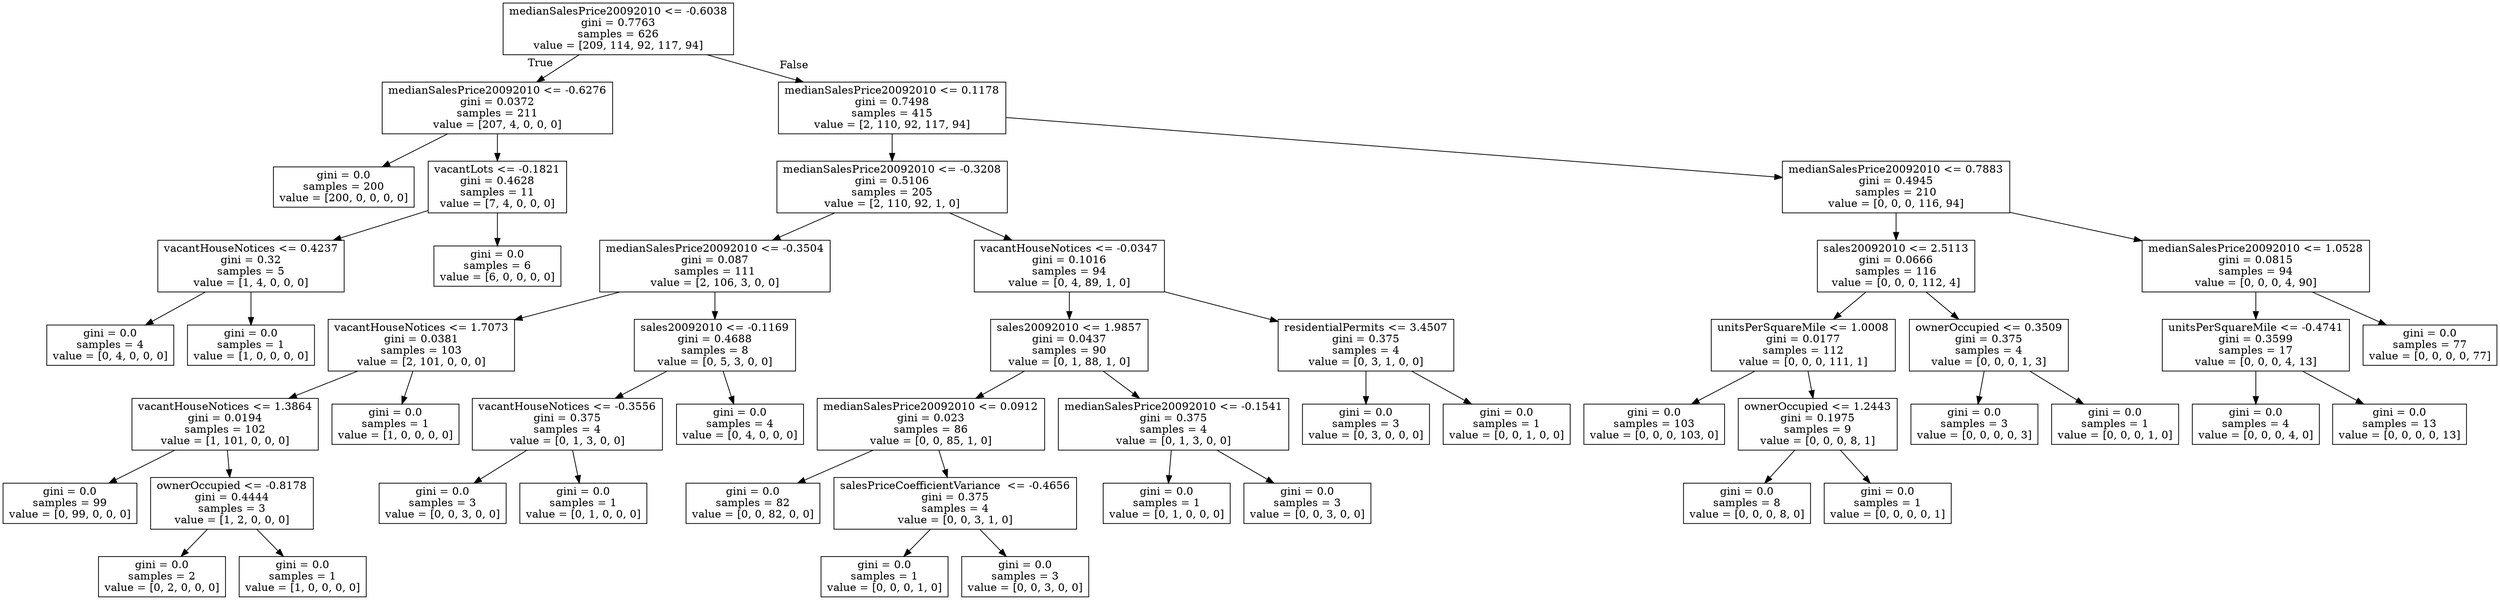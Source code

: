 digraph Tree {
node [shape=box] ;
0 [label="medianSalesPrice20092010 <= -0.6038\ngini = 0.7763\nsamples = 626\nvalue = [209, 114, 92, 117, 94]"] ;
1 [label="medianSalesPrice20092010 <= -0.6276\ngini = 0.0372\nsamples = 211\nvalue = [207, 4, 0, 0, 0]"] ;
0 -> 1 [labeldistance=2.5, labelangle=45, headlabel="True"] ;
2 [label="gini = 0.0\nsamples = 200\nvalue = [200, 0, 0, 0, 0]"] ;
1 -> 2 ;
3 [label="vacantLots <= -0.1821\ngini = 0.4628\nsamples = 11\nvalue = [7, 4, 0, 0, 0]"] ;
1 -> 3 ;
4 [label="vacantHouseNotices <= 0.4237\ngini = 0.32\nsamples = 5\nvalue = [1, 4, 0, 0, 0]"] ;
3 -> 4 ;
5 [label="gini = 0.0\nsamples = 4\nvalue = [0, 4, 0, 0, 0]"] ;
4 -> 5 ;
6 [label="gini = 0.0\nsamples = 1\nvalue = [1, 0, 0, 0, 0]"] ;
4 -> 6 ;
7 [label="gini = 0.0\nsamples = 6\nvalue = [6, 0, 0, 0, 0]"] ;
3 -> 7 ;
8 [label="medianSalesPrice20092010 <= 0.1178\ngini = 0.7498\nsamples = 415\nvalue = [2, 110, 92, 117, 94]"] ;
0 -> 8 [labeldistance=2.5, labelangle=-45, headlabel="False"] ;
9 [label="medianSalesPrice20092010 <= -0.3208\ngini = 0.5106\nsamples = 205\nvalue = [2, 110, 92, 1, 0]"] ;
8 -> 9 ;
10 [label="medianSalesPrice20092010 <= -0.3504\ngini = 0.087\nsamples = 111\nvalue = [2, 106, 3, 0, 0]"] ;
9 -> 10 ;
11 [label="vacantHouseNotices <= 1.7073\ngini = 0.0381\nsamples = 103\nvalue = [2, 101, 0, 0, 0]"] ;
10 -> 11 ;
12 [label="vacantHouseNotices <= 1.3864\ngini = 0.0194\nsamples = 102\nvalue = [1, 101, 0, 0, 0]"] ;
11 -> 12 ;
13 [label="gini = 0.0\nsamples = 99\nvalue = [0, 99, 0, 0, 0]"] ;
12 -> 13 ;
14 [label="ownerOccupied <= -0.8178\ngini = 0.4444\nsamples = 3\nvalue = [1, 2, 0, 0, 0]"] ;
12 -> 14 ;
15 [label="gini = 0.0\nsamples = 2\nvalue = [0, 2, 0, 0, 0]"] ;
14 -> 15 ;
16 [label="gini = 0.0\nsamples = 1\nvalue = [1, 0, 0, 0, 0]"] ;
14 -> 16 ;
17 [label="gini = 0.0\nsamples = 1\nvalue = [1, 0, 0, 0, 0]"] ;
11 -> 17 ;
18 [label="sales20092010 <= -0.1169\ngini = 0.4688\nsamples = 8\nvalue = [0, 5, 3, 0, 0]"] ;
10 -> 18 ;
19 [label="vacantHouseNotices <= -0.3556\ngini = 0.375\nsamples = 4\nvalue = [0, 1, 3, 0, 0]"] ;
18 -> 19 ;
20 [label="gini = 0.0\nsamples = 3\nvalue = [0, 0, 3, 0, 0]"] ;
19 -> 20 ;
21 [label="gini = 0.0\nsamples = 1\nvalue = [0, 1, 0, 0, 0]"] ;
19 -> 21 ;
22 [label="gini = 0.0\nsamples = 4\nvalue = [0, 4, 0, 0, 0]"] ;
18 -> 22 ;
23 [label="vacantHouseNotices <= -0.0347\ngini = 0.1016\nsamples = 94\nvalue = [0, 4, 89, 1, 0]"] ;
9 -> 23 ;
24 [label="sales20092010 <= 1.9857\ngini = 0.0437\nsamples = 90\nvalue = [0, 1, 88, 1, 0]"] ;
23 -> 24 ;
25 [label="medianSalesPrice20092010 <= 0.0912\ngini = 0.023\nsamples = 86\nvalue = [0, 0, 85, 1, 0]"] ;
24 -> 25 ;
26 [label="gini = 0.0\nsamples = 82\nvalue = [0, 0, 82, 0, 0]"] ;
25 -> 26 ;
27 [label="salesPriceCoefficientVariance  <= -0.4656\ngini = 0.375\nsamples = 4\nvalue = [0, 0, 3, 1, 0]"] ;
25 -> 27 ;
28 [label="gini = 0.0\nsamples = 1\nvalue = [0, 0, 0, 1, 0]"] ;
27 -> 28 ;
29 [label="gini = 0.0\nsamples = 3\nvalue = [0, 0, 3, 0, 0]"] ;
27 -> 29 ;
30 [label="medianSalesPrice20092010 <= -0.1541\ngini = 0.375\nsamples = 4\nvalue = [0, 1, 3, 0, 0]"] ;
24 -> 30 ;
31 [label="gini = 0.0\nsamples = 1\nvalue = [0, 1, 0, 0, 0]"] ;
30 -> 31 ;
32 [label="gini = 0.0\nsamples = 3\nvalue = [0, 0, 3, 0, 0]"] ;
30 -> 32 ;
33 [label="residentialPermits <= 3.4507\ngini = 0.375\nsamples = 4\nvalue = [0, 3, 1, 0, 0]"] ;
23 -> 33 ;
34 [label="gini = 0.0\nsamples = 3\nvalue = [0, 3, 0, 0, 0]"] ;
33 -> 34 ;
35 [label="gini = 0.0\nsamples = 1\nvalue = [0, 0, 1, 0, 0]"] ;
33 -> 35 ;
36 [label="medianSalesPrice20092010 <= 0.7883\ngini = 0.4945\nsamples = 210\nvalue = [0, 0, 0, 116, 94]"] ;
8 -> 36 ;
37 [label="sales20092010 <= 2.5113\ngini = 0.0666\nsamples = 116\nvalue = [0, 0, 0, 112, 4]"] ;
36 -> 37 ;
38 [label="unitsPerSquareMile <= 1.0008\ngini = 0.0177\nsamples = 112\nvalue = [0, 0, 0, 111, 1]"] ;
37 -> 38 ;
39 [label="gini = 0.0\nsamples = 103\nvalue = [0, 0, 0, 103, 0]"] ;
38 -> 39 ;
40 [label="ownerOccupied <= 1.2443\ngini = 0.1975\nsamples = 9\nvalue = [0, 0, 0, 8, 1]"] ;
38 -> 40 ;
41 [label="gini = 0.0\nsamples = 8\nvalue = [0, 0, 0, 8, 0]"] ;
40 -> 41 ;
42 [label="gini = 0.0\nsamples = 1\nvalue = [0, 0, 0, 0, 1]"] ;
40 -> 42 ;
43 [label="ownerOccupied <= 0.3509\ngini = 0.375\nsamples = 4\nvalue = [0, 0, 0, 1, 3]"] ;
37 -> 43 ;
44 [label="gini = 0.0\nsamples = 3\nvalue = [0, 0, 0, 0, 3]"] ;
43 -> 44 ;
45 [label="gini = 0.0\nsamples = 1\nvalue = [0, 0, 0, 1, 0]"] ;
43 -> 45 ;
46 [label="medianSalesPrice20092010 <= 1.0528\ngini = 0.0815\nsamples = 94\nvalue = [0, 0, 0, 4, 90]"] ;
36 -> 46 ;
47 [label="unitsPerSquareMile <= -0.4741\ngini = 0.3599\nsamples = 17\nvalue = [0, 0, 0, 4, 13]"] ;
46 -> 47 ;
48 [label="gini = 0.0\nsamples = 4\nvalue = [0, 0, 0, 4, 0]"] ;
47 -> 48 ;
49 [label="gini = 0.0\nsamples = 13\nvalue = [0, 0, 0, 0, 13]"] ;
47 -> 49 ;
50 [label="gini = 0.0\nsamples = 77\nvalue = [0, 0, 0, 0, 77]"] ;
46 -> 50 ;
}